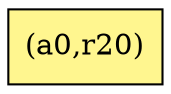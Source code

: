 digraph G {
rankdir=BT;ranksep="2.0";
"(a0,r20)" [shape=record,fillcolor=khaki1,style=filled,label="{(a0,r20)}"];
}